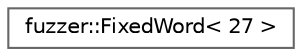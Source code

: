 digraph "Graphical Class Hierarchy"
{
 // LATEX_PDF_SIZE
  bgcolor="transparent";
  edge [fontname=Helvetica,fontsize=10,labelfontname=Helvetica,labelfontsize=10];
  node [fontname=Helvetica,fontsize=10,shape=box,height=0.2,width=0.4];
  rankdir="LR";
  Node0 [id="Node000000",label="fuzzer::FixedWord\< 27 \>",height=0.2,width=0.4,color="grey40", fillcolor="white", style="filled",URL="$classfuzzer_1_1_fixed_word.html",tooltip=" "];
}
